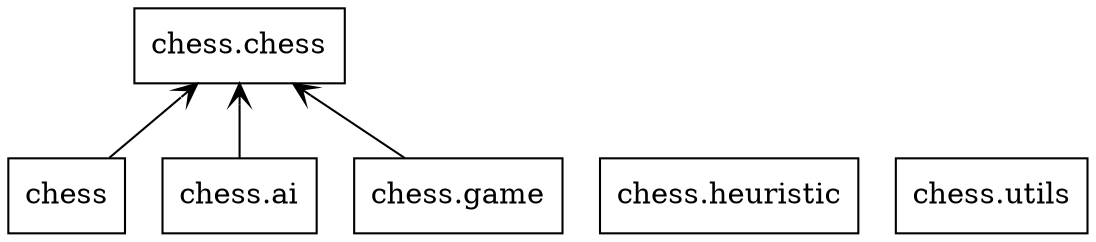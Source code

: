 digraph "packages_chess" {
rankdir=BT
charset="utf-8"
"chess" [color="black", label="chess", shape="box", style="solid"];
"chess.ai" [color="black", label="chess.ai", shape="box", style="solid"];
"chess.chess" [color="black", label="chess.chess", shape="box", style="solid"];
"chess.game" [color="black", label="chess.game", shape="box", style="solid"];
"chess.heuristic" [color="black", label="chess.heuristic", shape="box", style="solid"];
"chess.utils" [color="black", label="chess.utils", shape="box", style="solid"];
"chess" -> "chess.chess" [arrowhead="open", arrowtail="none"];
"chess.ai" -> "chess.chess" [arrowhead="open", arrowtail="none"];
"chess.game" -> "chess.chess" [arrowhead="open", arrowtail="none"];
}
